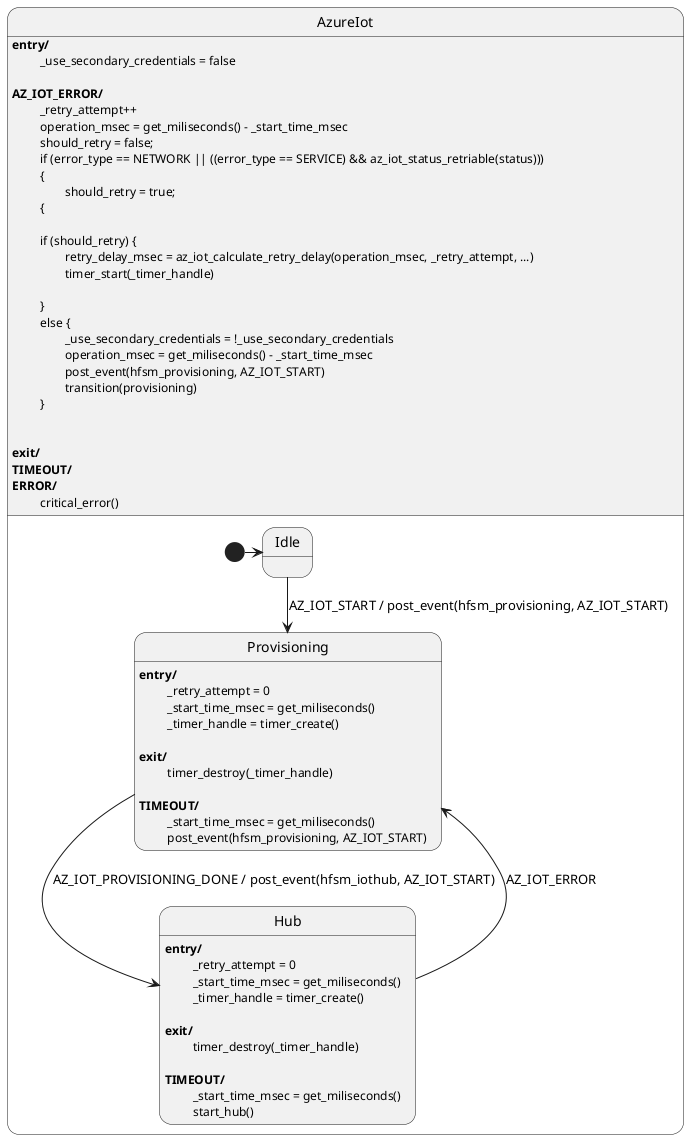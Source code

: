 @startuml Azure IoT HFSM

state AzureIot {
    state Idle
    
    state Provisioning
    Provisioning: <b>entry/</b>
    Provisioning : \t _retry_attempt = 0
    Provisioning : \t _start_time_msec = get_miliseconds()
    Provisioning : \t _timer_handle = timer_create()
    Provisioning :
    Provisioning : <b>exit/</b>
    Provisioning : \t timer_destroy(_timer_handle)
    Provisioning :
    Provisioning : <b>TIMEOUT/</b>
    Provisioning : \t _start_time_msec = get_miliseconds()
    Provisioning : \t post_event(hfsm_provisioning, AZ_IOT_START)

    state Hub
    Hub : <b>entry/</b>
    Hub : \t _retry_attempt = 0
    Hub : \t _start_time_msec = get_miliseconds()
    Hub : \t _timer_handle = timer_create()
    Hub :
    Hub : <b>exit/</b>
    Hub : \t timer_destroy(_timer_handle)
    Hub : 
    Hub : <b>TIMEOUT/</b>
    Hub : \t _start_time_msec = get_miliseconds()
    Hub : \t start_hub()
    
    [*] -> Idle
    Idle --> Provisioning : AZ_IOT_START / post_event(hfsm_provisioning, AZ_IOT_START)
    Provisioning --> Hub : AZ_IOT_PROVISIONING_DONE / post_event(hfsm_iothub, AZ_IOT_START)

    Hub -> Provisioning : AZ_IOT_ERROR
}

AzureIot : <b>entry/</b> 
AzureIot : \t _use_secondary_credentials = false
AzureIot :
AzureIot : <b>AZ_IOT_ERROR/</b>
AzureIot : \t _retry_attempt++
AzureIot : \t operation_msec = get_miliseconds() - _start_time_msec
AzureIot : \t should_retry = false;
AzureIot : \t if (error_type == NETWORK || ((error_type == SERVICE) && az_iot_status_retriable(status)))
AzureIot : \t {
AzureIot : \t\t should_retry = true;
AzureIot : \t {
AzureIot: 
AzureIot : \t if (should_retry) {
AzureIot : \t\t retry_delay_msec = az_iot_calculate_retry_delay(operation_msec, _retry_attempt, ...)
AzureIot : \t\t timer_start(_timer_handle)
AzureIot : \t\t
AzureIot : \t }
AzureIot : \t else {
AzureIot : \t\t _use_secondary_credentials = !_use_secondary_credentials
AzureIot:  \t\t operation_msec = get_miliseconds() - _start_time_msec
AzureIot : \t\t post_event(hfsm_provisioning, AZ_IOT_START)
AzureIot : \t\t transition(provisioning)
AzureIot : \t }
AzureIot :
AzureIot :
AzureIot : <b>exit/</b>
AzureIot : <b>TIMEOUT/</b>
AzureIot : <b>ERROR/</b>
AzureIot : \t critical_error()

@enduml
